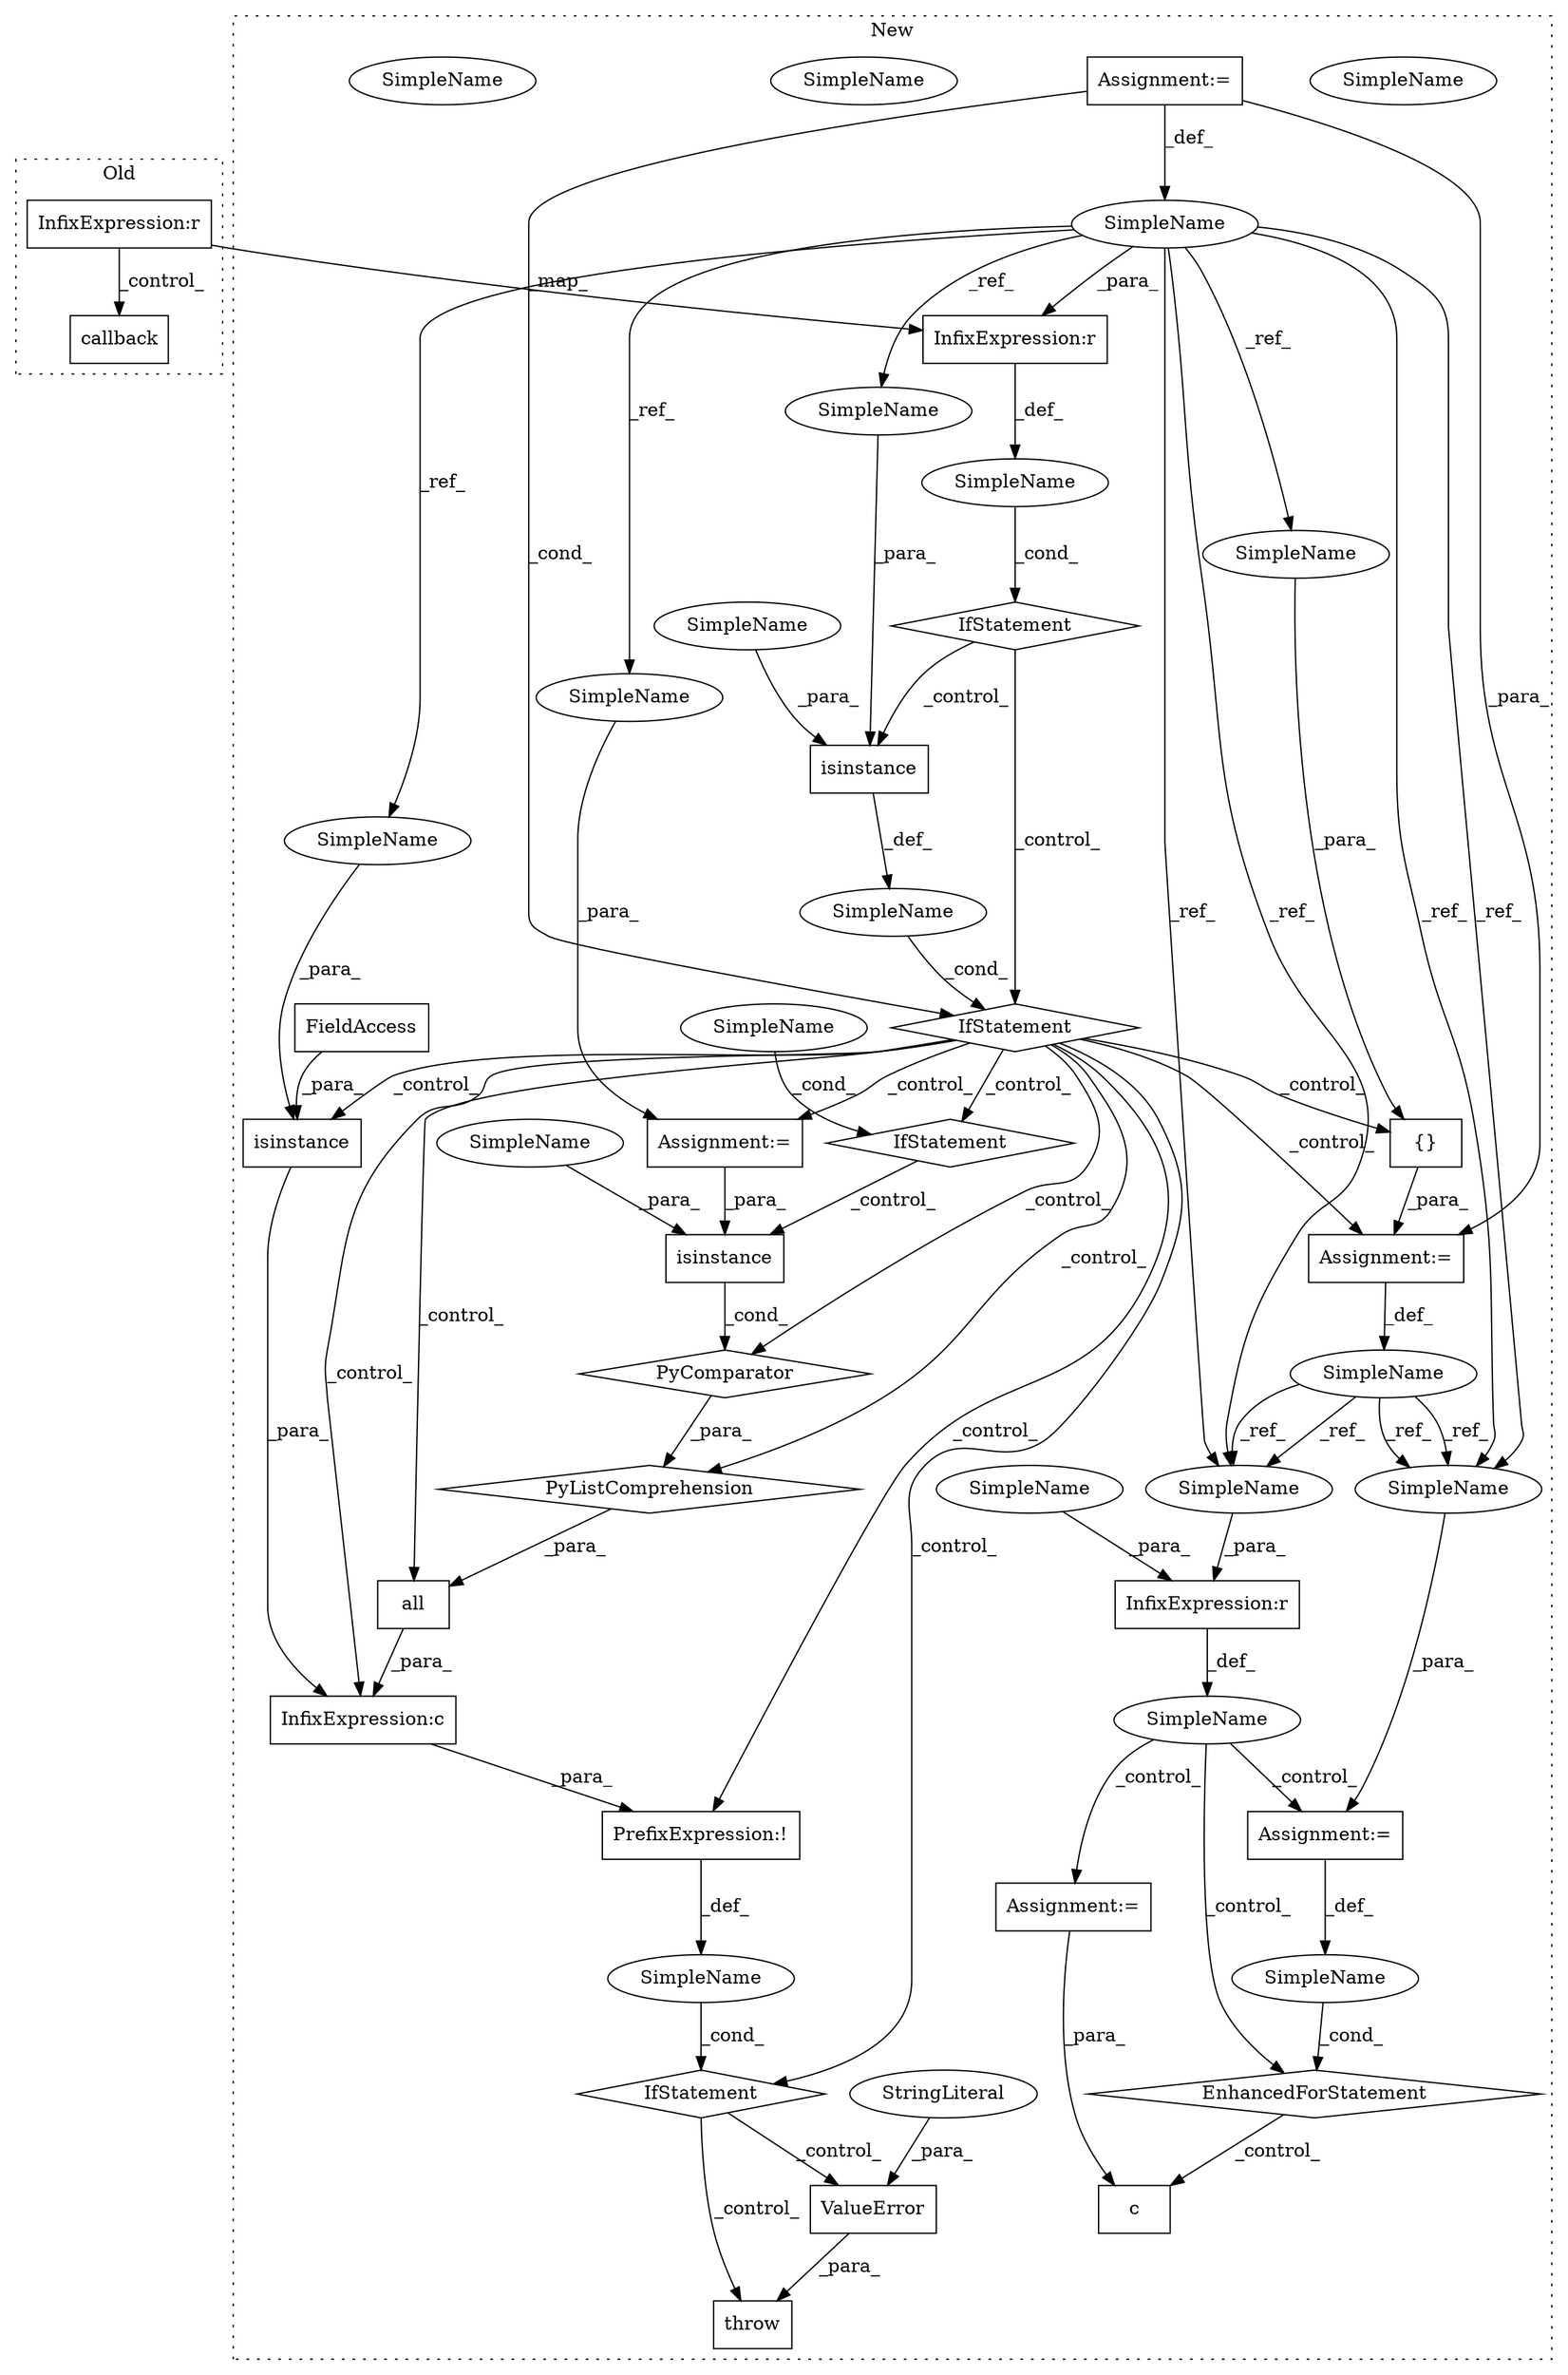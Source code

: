 digraph G {
subgraph cluster0 {
1 [label="callback" a="32" s="2061,2104" l="9,1" shape="box"];
26 [label="InfixExpression:r" a="27" s="2039" l="4" shape="box"];
label = "Old";
style="dotted";
}
subgraph cluster1 {
2 [label="PyComparator" a="113" s="1247" l="24" shape="diamond"];
3 [label="all" a="32" s="1144,1279" l="17,-5" shape="box"];
4 [label="PrefixExpression:!" a="38" s="1113" l="1" shape="box"];
5 [label="InfixExpression:c" a="27" s="1140" l="4" shape="box"];
6 [label="throw" a="53" s="1287" l="6" shape="box"];
7 [label="SimpleName" a="42" s="" l="" shape="ellipse"];
8 [label="IfStatement" a="25" s="1109,1275" l="4,2" shape="diamond"];
9 [label="ValueError" a="32" s="1293,1366" l="11,1" shape="box"];
10 [label="IfStatement" a="25" s="984,1004" l="4,2" shape="diamond"];
11 [label="{}" a="4" s="1077,1086" l="1,1" shape="box"];
12 [label="c" a="32" s="4737,4747" l="2,1" shape="box"];
13 [label="SimpleName" a="42" s="4711" l="1" shape="ellipse"];
14 [label="EnhancedForStatement" a="70" s="4646,4723" l="61,2" shape="diamond"];
15 [label="SimpleName" a="42" s="" l="" shape="ellipse"];
16 [label="SimpleName" a="42" s="" l="" shape="ellipse"];
17 [label="SimpleName" a="42" s="" l="" shape="ellipse"];
18 [label="isinstance" a="32" s="1018,1046" l="11,1" shape="box"];
19 [label="SimpleName" a="42" s="939" l="8" shape="ellipse"];
20 [label="isinstance" a="32" s="1115,1139" l="11,1" shape="box"];
21 [label="PyListComprehension" a="109" s="1161" l="118" shape="diamond"];
22 [label="isinstance" a="32" s="1161,1182" l="11,1" shape="box"];
23 [label="StringLiteral" a="45" s="1304" l="62" shape="ellipse"];
24 [label="InfixExpression:r" a="27" s="4571" l="4" shape="box"];
25 [label="InfixExpression:r" a="27" s="996" l="4" shape="box"];
27 [label="IfStatement" a="25" s="1247" l="24" shape="diamond"];
28 [label="FieldAccess" a="22" s="1135" l="4" shape="box"];
29 [label="IfStatement" a="25" s="1014,1047" l="4,2" shape="diamond"];
30 [label="SimpleName" a="42" s="1059" l="8" shape="ellipse"];
31 [label="Assignment:=" a="7" s="4646,4723" l="61,2" shape="box"];
32 [label="SimpleName" a="42" s="1266" l="5" shape="ellipse"];
33 [label="Assignment:=" a="7" s="1067" l="1" shape="box"];
34 [label="Assignment:=" a="7" s="4599" l="1" shape="box"];
35 [label="Assignment:=" a="7" s="939" l="8" shape="box"];
36 [label="Assignment:=" a="7" s="1247" l="24" shape="box"];
37 [label="SimpleName" a="42" s="4563" l="8" shape="ellipse"];
38 [label="SimpleName" a="42" s="1078" l="8" shape="ellipse"];
39 [label="SimpleName" a="42" s="1254" l="8" shape="ellipse"];
40 [label="SimpleName" a="42" s="1029" l="8" shape="ellipse"];
41 [label="SimpleName" a="42" s="4715" l="8" shape="ellipse"];
42 [label="SimpleName" a="42" s="1126" l="8" shape="ellipse"];
43 [label="SimpleName" a="42" s="4563" l="8" shape="ellipse"];
44 [label="SimpleName" a="42" s="4715" l="8" shape="ellipse"];
45 [label="SimpleName" a="42" s="4575" l="4" shape="ellipse"];
46 [label="SimpleName" a="42" s="1174" l="8" shape="ellipse"];
47 [label="SimpleName" a="42" s="1038" l="8" shape="ellipse"];
48 [label="SimpleName" a="42" s="1266" l="5" shape="ellipse"];
label = "New";
style="dotted";
}
2 -> 21 [label="_para_"];
3 -> 5 [label="_para_"];
4 -> 7 [label="_def_"];
5 -> 4 [label="_para_"];
7 -> 8 [label="_cond_"];
8 -> 6 [label="_control_"];
8 -> 9 [label="_control_"];
9 -> 6 [label="_para_"];
10 -> 29 [label="_control_"];
10 -> 18 [label="_control_"];
11 -> 33 [label="_para_"];
13 -> 14 [label="_cond_"];
14 -> 12 [label="_control_"];
15 -> 29 [label="_cond_"];
16 -> 10 [label="_cond_"];
17 -> 14 [label="_control_"];
17 -> 34 [label="_control_"];
17 -> 31 [label="_control_"];
18 -> 15 [label="_def_"];
19 -> 44 [label="_ref_"];
19 -> 40 [label="_ref_"];
19 -> 43 [label="_ref_"];
19 -> 44 [label="_ref_"];
19 -> 39 [label="_ref_"];
19 -> 25 [label="_para_"];
19 -> 38 [label="_ref_"];
19 -> 42 [label="_ref_"];
19 -> 43 [label="_ref_"];
20 -> 5 [label="_para_"];
21 -> 3 [label="_para_"];
22 -> 2 [label="_cond_"];
23 -> 9 [label="_para_"];
24 -> 17 [label="_def_"];
25 -> 16 [label="_def_"];
26 -> 25 [label="_map_"];
26 -> 1 [label="_control_"];
27 -> 22 [label="_control_"];
28 -> 20 [label="_para_"];
29 -> 8 [label="_control_"];
29 -> 20 [label="_control_"];
29 -> 4 [label="_control_"];
29 -> 11 [label="_control_"];
29 -> 21 [label="_control_"];
29 -> 33 [label="_control_"];
29 -> 27 [label="_control_"];
29 -> 2 [label="_control_"];
29 -> 36 [label="_control_"];
29 -> 5 [label="_control_"];
29 -> 3 [label="_control_"];
30 -> 44 [label="_ref_"];
30 -> 43 [label="_ref_"];
30 -> 44 [label="_ref_"];
30 -> 43 [label="_ref_"];
31 -> 13 [label="_def_"];
33 -> 30 [label="_def_"];
34 -> 12 [label="_para_"];
35 -> 29 [label="_cond_"];
35 -> 33 [label="_para_"];
35 -> 19 [label="_def_"];
36 -> 22 [label="_para_"];
38 -> 11 [label="_para_"];
39 -> 36 [label="_para_"];
40 -> 18 [label="_para_"];
42 -> 20 [label="_para_"];
43 -> 24 [label="_para_"];
44 -> 31 [label="_para_"];
45 -> 24 [label="_para_"];
46 -> 22 [label="_para_"];
47 -> 18 [label="_para_"];
48 -> 27 [label="_cond_"];
}